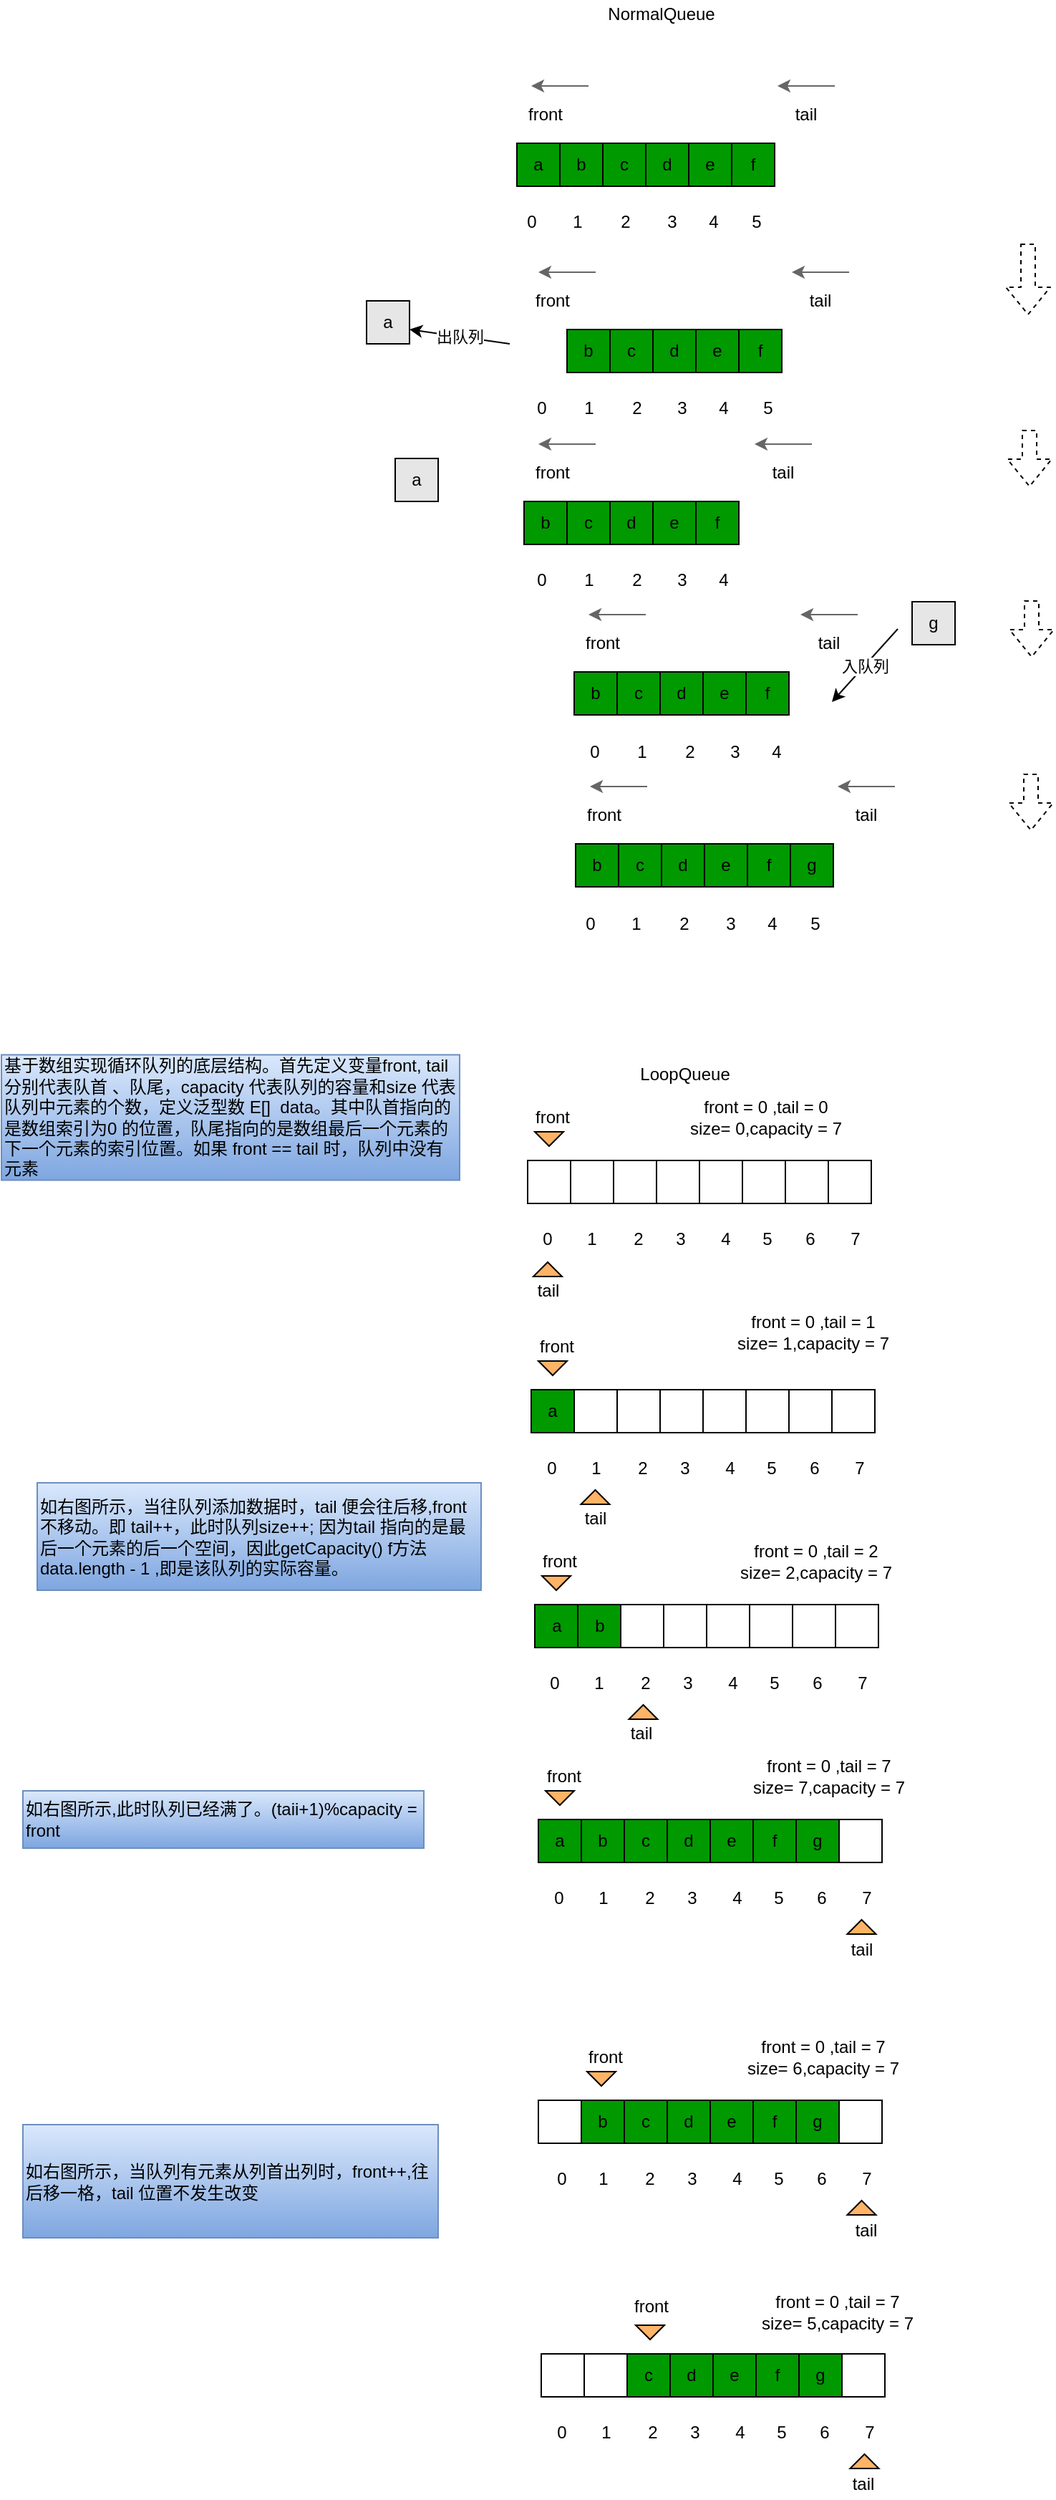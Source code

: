 <mxfile version="15.8.6" type="device"><diagram id="Mlr0pYLC5b41N5TcJUmN" name="第 1 页"><mxGraphModel dx="2249" dy="698" grid="1" gridSize="10" guides="1" tooltips="1" connect="1" arrows="1" fold="1" page="1" pageScale="1" pageWidth="827" pageHeight="1169" math="0" shadow="0"><root><mxCell id="0"/><mxCell id="1" parent="0"/><mxCell id="6NcS7hRpo6igpyQ6YfD7-3" value="front" style="text;html=1;strokeColor=none;fillColor=none;align=center;verticalAlign=middle;whiteSpace=wrap;rounded=0;" parent="1" vertex="1"><mxGeometry x="265" y="190" width="40" height="20" as="geometry"/></mxCell><mxCell id="6NcS7hRpo6igpyQ6YfD7-4" value="tail" style="text;html=1;strokeColor=none;fillColor=none;align=center;verticalAlign=middle;whiteSpace=wrap;rounded=0;" parent="1" vertex="1"><mxGeometry x="447" y="190" width="40" height="20" as="geometry"/></mxCell><mxCell id="6NcS7hRpo6igpyQ6YfD7-5" value="NormalQueue" style="text;html=1;strokeColor=none;fillColor=none;align=center;verticalAlign=middle;whiteSpace=wrap;rounded=0;" parent="1" vertex="1"><mxGeometry x="345.5" y="120" width="40" height="20" as="geometry"/></mxCell><mxCell id="6NcS7hRpo6igpyQ6YfD7-6" value="" style="endArrow=classic;html=1;fillColor=#f5f5f5;strokeColor=#666666;" parent="1" edge="1"><mxGeometry width="50" height="50" relative="1" as="geometry"><mxPoint x="487" y="180" as="sourcePoint"/><mxPoint x="447" y="180" as="targetPoint"/></mxGeometry></mxCell><mxCell id="6NcS7hRpo6igpyQ6YfD7-7" value="" style="endArrow=classic;html=1;fillColor=#f5f5f5;strokeColor=#666666;" parent="1" edge="1"><mxGeometry width="50" height="50" relative="1" as="geometry"><mxPoint x="315" y="180" as="sourcePoint"/><mxPoint x="275" y="180" as="targetPoint"/></mxGeometry></mxCell><mxCell id="6NcS7hRpo6igpyQ6YfD7-8" value="a" style="whiteSpace=wrap;html=1;aspect=fixed;fillColor=#009900;" parent="1" vertex="1"><mxGeometry x="265" y="220" width="30" height="30" as="geometry"/></mxCell><mxCell id="6NcS7hRpo6igpyQ6YfD7-9" value="f" style="whiteSpace=wrap;html=1;aspect=fixed;fillColor=#009900;" parent="1" vertex="1"><mxGeometry x="415" y="220" width="30" height="30" as="geometry"/></mxCell><mxCell id="6NcS7hRpo6igpyQ6YfD7-10" value="b" style="whiteSpace=wrap;html=1;aspect=fixed;fillColor=#009900;" parent="1" vertex="1"><mxGeometry x="295" y="220" width="30" height="30" as="geometry"/></mxCell><mxCell id="6NcS7hRpo6igpyQ6YfD7-11" value="c" style="whiteSpace=wrap;html=1;aspect=fixed;fillColor=#009900;" parent="1" vertex="1"><mxGeometry x="325" y="220" width="30" height="30" as="geometry"/></mxCell><mxCell id="6NcS7hRpo6igpyQ6YfD7-12" value="d" style="whiteSpace=wrap;html=1;aspect=fixed;fillColor=#009900;" parent="1" vertex="1"><mxGeometry x="355" y="220" width="30" height="30" as="geometry"/></mxCell><mxCell id="6NcS7hRpo6igpyQ6YfD7-13" value="e" style="whiteSpace=wrap;html=1;aspect=fixed;fillColor=#009900;" parent="1" vertex="1"><mxGeometry x="385" y="220" width="30" height="30" as="geometry"/></mxCell><mxCell id="6NcS7hRpo6igpyQ6YfD7-16" value="front" style="text;html=1;strokeColor=none;fillColor=none;align=center;verticalAlign=middle;whiteSpace=wrap;rounded=0;" parent="1" vertex="1"><mxGeometry x="270" y="320" width="40" height="20" as="geometry"/></mxCell><mxCell id="6NcS7hRpo6igpyQ6YfD7-17" value="tail" style="text;html=1;strokeColor=none;fillColor=none;align=center;verticalAlign=middle;whiteSpace=wrap;rounded=0;" parent="1" vertex="1"><mxGeometry x="457" y="320" width="40" height="20" as="geometry"/></mxCell><mxCell id="6NcS7hRpo6igpyQ6YfD7-18" value="" style="endArrow=classic;html=1;fillColor=#f5f5f5;strokeColor=#666666;" parent="1" edge="1"><mxGeometry width="50" height="50" relative="1" as="geometry"><mxPoint x="497" y="310" as="sourcePoint"/><mxPoint x="457" y="310" as="targetPoint"/></mxGeometry></mxCell><mxCell id="6NcS7hRpo6igpyQ6YfD7-19" value="" style="endArrow=classic;html=1;fillColor=#f5f5f5;strokeColor=#666666;" parent="1" edge="1"><mxGeometry width="50" height="50" relative="1" as="geometry"><mxPoint x="320" y="310" as="sourcePoint"/><mxPoint x="280" y="310" as="targetPoint"/></mxGeometry></mxCell><mxCell id="6NcS7hRpo6igpyQ6YfD7-20" value="a" style="whiteSpace=wrap;html=1;aspect=fixed;fillColor=#E6E6E6;" parent="1" vertex="1"><mxGeometry x="160" y="330" width="30" height="30" as="geometry"/></mxCell><mxCell id="6NcS7hRpo6igpyQ6YfD7-21" value="f" style="whiteSpace=wrap;html=1;aspect=fixed;fillColor=#009900;" parent="1" vertex="1"><mxGeometry x="420" y="350" width="30" height="30" as="geometry"/></mxCell><mxCell id="6NcS7hRpo6igpyQ6YfD7-22" value="b" style="whiteSpace=wrap;html=1;aspect=fixed;fillColor=#009900;" parent="1" vertex="1"><mxGeometry x="300" y="350" width="30" height="30" as="geometry"/></mxCell><mxCell id="6NcS7hRpo6igpyQ6YfD7-23" value="c" style="whiteSpace=wrap;html=1;aspect=fixed;fillColor=#009900;" parent="1" vertex="1"><mxGeometry x="330" y="350" width="30" height="30" as="geometry"/></mxCell><mxCell id="6NcS7hRpo6igpyQ6YfD7-24" value="d" style="whiteSpace=wrap;html=1;aspect=fixed;fillColor=#009900;" parent="1" vertex="1"><mxGeometry x="360" y="350" width="30" height="30" as="geometry"/></mxCell><mxCell id="6NcS7hRpo6igpyQ6YfD7-25" value="e" style="whiteSpace=wrap;html=1;aspect=fixed;fillColor=#009900;" parent="1" vertex="1"><mxGeometry x="390" y="350" width="30" height="30" as="geometry"/></mxCell><mxCell id="6NcS7hRpo6igpyQ6YfD7-28" value="出队列" style="endArrow=classic;html=1;" parent="1" edge="1"><mxGeometry relative="1" as="geometry"><mxPoint x="260" y="360" as="sourcePoint"/><mxPoint x="190" y="350" as="targetPoint"/></mxGeometry></mxCell><mxCell id="6NcS7hRpo6igpyQ6YfD7-44" value="front" style="text;html=1;strokeColor=none;fillColor=none;align=center;verticalAlign=middle;whiteSpace=wrap;rounded=0;" parent="1" vertex="1"><mxGeometry x="270" y="440" width="40" height="20" as="geometry"/></mxCell><mxCell id="6NcS7hRpo6igpyQ6YfD7-45" value="tail" style="text;html=1;strokeColor=none;fillColor=none;align=center;verticalAlign=middle;whiteSpace=wrap;rounded=0;" parent="1" vertex="1"><mxGeometry x="431" y="440" width="40" height="20" as="geometry"/></mxCell><mxCell id="6NcS7hRpo6igpyQ6YfD7-46" value="" style="endArrow=classic;html=1;fillColor=#f5f5f5;strokeColor=#666666;" parent="1" edge="1"><mxGeometry width="50" height="50" relative="1" as="geometry"><mxPoint x="471" y="430" as="sourcePoint"/><mxPoint x="431" y="430" as="targetPoint"/></mxGeometry></mxCell><mxCell id="6NcS7hRpo6igpyQ6YfD7-47" value="" style="endArrow=classic;html=1;fillColor=#f5f5f5;strokeColor=#666666;" parent="1" edge="1"><mxGeometry width="50" height="50" relative="1" as="geometry"><mxPoint x="320" y="430" as="sourcePoint"/><mxPoint x="280" y="430" as="targetPoint"/></mxGeometry></mxCell><mxCell id="6NcS7hRpo6igpyQ6YfD7-48" value="a" style="whiteSpace=wrap;html=1;aspect=fixed;fillColor=#E6E6E6;" parent="1" vertex="1"><mxGeometry x="180" y="440" width="30" height="30" as="geometry"/></mxCell><mxCell id="6NcS7hRpo6igpyQ6YfD7-49" value="f" style="whiteSpace=wrap;html=1;aspect=fixed;fillColor=#009900;" parent="1" vertex="1"><mxGeometry x="390" y="470" width="30" height="30" as="geometry"/></mxCell><mxCell id="6NcS7hRpo6igpyQ6YfD7-50" value="b" style="whiteSpace=wrap;html=1;aspect=fixed;fillColor=#009900;" parent="1" vertex="1"><mxGeometry x="270" y="470" width="30" height="30" as="geometry"/></mxCell><mxCell id="6NcS7hRpo6igpyQ6YfD7-51" value="c" style="whiteSpace=wrap;html=1;aspect=fixed;fillColor=#009900;" parent="1" vertex="1"><mxGeometry x="300" y="470" width="30" height="30" as="geometry"/></mxCell><mxCell id="6NcS7hRpo6igpyQ6YfD7-52" value="d" style="whiteSpace=wrap;html=1;aspect=fixed;fillColor=#009900;" parent="1" vertex="1"><mxGeometry x="330" y="470" width="30" height="30" as="geometry"/></mxCell><mxCell id="6NcS7hRpo6igpyQ6YfD7-53" value="e" style="whiteSpace=wrap;html=1;aspect=fixed;fillColor=#009900;" parent="1" vertex="1"><mxGeometry x="360" y="470" width="30" height="30" as="geometry"/></mxCell><mxCell id="6NcS7hRpo6igpyQ6YfD7-57" value="front" style="text;html=1;strokeColor=none;fillColor=none;align=center;verticalAlign=middle;whiteSpace=wrap;rounded=0;" parent="1" vertex="1"><mxGeometry x="305" y="559" width="40" height="20" as="geometry"/></mxCell><mxCell id="6NcS7hRpo6igpyQ6YfD7-58" value="tail" style="text;html=1;strokeColor=none;fillColor=none;align=center;verticalAlign=middle;whiteSpace=wrap;rounded=0;" parent="1" vertex="1"><mxGeometry x="463" y="559" width="40" height="20" as="geometry"/></mxCell><mxCell id="6NcS7hRpo6igpyQ6YfD7-59" value="" style="endArrow=classic;html=1;fillColor=#f5f5f5;strokeColor=#666666;" parent="1" edge="1"><mxGeometry width="50" height="50" relative="1" as="geometry"><mxPoint x="503" y="549" as="sourcePoint"/><mxPoint x="463" y="549" as="targetPoint"/></mxGeometry></mxCell><mxCell id="6NcS7hRpo6igpyQ6YfD7-60" value="" style="endArrow=classic;html=1;fillColor=#f5f5f5;strokeColor=#666666;" parent="1" edge="1"><mxGeometry width="50" height="50" relative="1" as="geometry"><mxPoint x="355" y="549" as="sourcePoint"/><mxPoint x="315" y="549" as="targetPoint"/></mxGeometry></mxCell><mxCell id="6NcS7hRpo6igpyQ6YfD7-61" value="f" style="whiteSpace=wrap;html=1;aspect=fixed;fillColor=#009900;" parent="1" vertex="1"><mxGeometry x="425" y="589" width="30" height="30" as="geometry"/></mxCell><mxCell id="6NcS7hRpo6igpyQ6YfD7-62" value="b" style="whiteSpace=wrap;html=1;aspect=fixed;fillColor=#009900;" parent="1" vertex="1"><mxGeometry x="305" y="589" width="30" height="30" as="geometry"/></mxCell><mxCell id="6NcS7hRpo6igpyQ6YfD7-63" value="c" style="whiteSpace=wrap;html=1;aspect=fixed;fillColor=#009900;" parent="1" vertex="1"><mxGeometry x="335" y="589" width="30" height="30" as="geometry"/></mxCell><mxCell id="6NcS7hRpo6igpyQ6YfD7-64" value="d" style="whiteSpace=wrap;html=1;aspect=fixed;fillColor=#009900;" parent="1" vertex="1"><mxGeometry x="365" y="589" width="30" height="30" as="geometry"/></mxCell><mxCell id="6NcS7hRpo6igpyQ6YfD7-65" value="e" style="whiteSpace=wrap;html=1;aspect=fixed;fillColor=#009900;" parent="1" vertex="1"><mxGeometry x="395" y="589" width="30" height="30" as="geometry"/></mxCell><mxCell id="6NcS7hRpo6igpyQ6YfD7-66" value="g" style="whiteSpace=wrap;html=1;aspect=fixed;fillColor=#E6E6E6;" parent="1" vertex="1"><mxGeometry x="541" y="540" width="30" height="30" as="geometry"/></mxCell><mxCell id="6NcS7hRpo6igpyQ6YfD7-68" value="入队列" style="endArrow=classic;html=1;" parent="1" edge="1"><mxGeometry relative="1" as="geometry"><mxPoint x="531" y="559" as="sourcePoint"/><mxPoint x="485" y="610" as="targetPoint"/></mxGeometry></mxCell><mxCell id="6NcS7hRpo6igpyQ6YfD7-73" value="front" style="text;html=1;strokeColor=none;fillColor=none;align=center;verticalAlign=middle;whiteSpace=wrap;rounded=0;" parent="1" vertex="1"><mxGeometry x="306" y="679" width="40" height="20" as="geometry"/></mxCell><mxCell id="6NcS7hRpo6igpyQ6YfD7-74" value="tail" style="text;html=1;strokeColor=none;fillColor=none;align=center;verticalAlign=middle;whiteSpace=wrap;rounded=0;" parent="1" vertex="1"><mxGeometry x="489" y="679" width="40" height="20" as="geometry"/></mxCell><mxCell id="6NcS7hRpo6igpyQ6YfD7-75" value="" style="endArrow=classic;html=1;fillColor=#f5f5f5;strokeColor=#666666;" parent="1" edge="1"><mxGeometry width="50" height="50" relative="1" as="geometry"><mxPoint x="529" y="669" as="sourcePoint"/><mxPoint x="489" y="669" as="targetPoint"/></mxGeometry></mxCell><mxCell id="6NcS7hRpo6igpyQ6YfD7-76" value="" style="endArrow=classic;html=1;fillColor=#f5f5f5;strokeColor=#666666;" parent="1" edge="1"><mxGeometry width="50" height="50" relative="1" as="geometry"><mxPoint x="356" y="669" as="sourcePoint"/><mxPoint x="316" y="669" as="targetPoint"/></mxGeometry></mxCell><mxCell id="6NcS7hRpo6igpyQ6YfD7-77" value="f" style="whiteSpace=wrap;html=1;aspect=fixed;fillColor=#009900;" parent="1" vertex="1"><mxGeometry x="426" y="709" width="30" height="30" as="geometry"/></mxCell><mxCell id="6NcS7hRpo6igpyQ6YfD7-78" value="b" style="whiteSpace=wrap;html=1;aspect=fixed;fillColor=#009900;" parent="1" vertex="1"><mxGeometry x="306" y="709" width="30" height="30" as="geometry"/></mxCell><mxCell id="6NcS7hRpo6igpyQ6YfD7-79" value="c" style="whiteSpace=wrap;html=1;aspect=fixed;fillColor=#009900;" parent="1" vertex="1"><mxGeometry x="336" y="709" width="30" height="30" as="geometry"/></mxCell><mxCell id="6NcS7hRpo6igpyQ6YfD7-80" value="d" style="whiteSpace=wrap;html=1;aspect=fixed;fillColor=#009900;" parent="1" vertex="1"><mxGeometry x="366" y="709" width="30" height="30" as="geometry"/></mxCell><mxCell id="6NcS7hRpo6igpyQ6YfD7-81" value="e" style="whiteSpace=wrap;html=1;aspect=fixed;fillColor=#009900;" parent="1" vertex="1"><mxGeometry x="396" y="709" width="30" height="30" as="geometry"/></mxCell><mxCell id="6NcS7hRpo6igpyQ6YfD7-84" value="g" style="whiteSpace=wrap;html=1;aspect=fixed;fillColor=#009900;" parent="1" vertex="1"><mxGeometry x="456" y="709" width="30" height="30" as="geometry"/></mxCell><mxCell id="6NcS7hRpo6igpyQ6YfD7-85" value="&lt;span&gt;LoopQueue&lt;/span&gt;" style="text;html=1;align=center;verticalAlign=middle;resizable=0;points=[];autosize=1;strokeColor=none;fontColor=#000000;" parent="1" vertex="1"><mxGeometry x="342" y="860" width="80" height="20" as="geometry"/></mxCell><mxCell id="6NcS7hRpo6igpyQ6YfD7-86" value="" style="shape=flexArrow;endArrow=classic;html=1;fontColor=#000000;dashed=1;" parent="1" edge="1"><mxGeometry width="50" height="50" relative="1" as="geometry"><mxPoint x="622" y="290" as="sourcePoint"/><mxPoint x="622" y="340" as="targetPoint"/></mxGeometry></mxCell><mxCell id="6NcS7hRpo6igpyQ6YfD7-88" value="" style="shape=flexArrow;endArrow=classic;html=1;fontColor=#000000;dashed=1;" parent="1" edge="1"><mxGeometry width="50" height="50" relative="1" as="geometry"><mxPoint x="623" y="420" as="sourcePoint"/><mxPoint x="623" y="460" as="targetPoint"/></mxGeometry></mxCell><mxCell id="6NcS7hRpo6igpyQ6YfD7-89" value="" style="shape=flexArrow;endArrow=classic;html=1;fontColor=#000000;dashed=1;" parent="1" edge="1"><mxGeometry width="50" height="50" relative="1" as="geometry"><mxPoint x="624" y="660" as="sourcePoint"/><mxPoint x="624" y="700" as="targetPoint"/></mxGeometry></mxCell><mxCell id="6NcS7hRpo6igpyQ6YfD7-91" value="" style="shape=flexArrow;endArrow=classic;html=1;fontColor=#000000;dashed=1;" parent="1" edge="1"><mxGeometry width="50" height="50" relative="1" as="geometry"><mxPoint x="624.5" y="539" as="sourcePoint"/><mxPoint x="624.5" y="579" as="targetPoint"/></mxGeometry></mxCell><mxCell id="sEM_x0LTF23ETzQpCbNc-15" value="front" style="text;html=1;strokeColor=none;fillColor=none;align=center;verticalAlign=middle;whiteSpace=wrap;rounded=0;" parent="1" vertex="1"><mxGeometry x="270" y="890" width="40" height="20" as="geometry"/></mxCell><mxCell id="sEM_x0LTF23ETzQpCbNc-16" value="tail" style="text;html=1;strokeColor=none;fillColor=none;align=center;verticalAlign=middle;whiteSpace=wrap;rounded=0;" parent="1" vertex="1"><mxGeometry x="267" y="1011" width="40" height="20" as="geometry"/></mxCell><mxCell id="sEM_x0LTF23ETzQpCbNc-20" value="" style="whiteSpace=wrap;html=1;aspect=fixed;" parent="1" vertex="1"><mxGeometry x="422.5" y="930" width="30" height="30" as="geometry"/></mxCell><mxCell id="sEM_x0LTF23ETzQpCbNc-21" value="" style="whiteSpace=wrap;html=1;aspect=fixed;" parent="1" vertex="1"><mxGeometry x="302.5" y="930" width="30" height="30" as="geometry"/></mxCell><mxCell id="sEM_x0LTF23ETzQpCbNc-22" value="" style="whiteSpace=wrap;html=1;aspect=fixed;" parent="1" vertex="1"><mxGeometry x="332.5" y="930" width="30" height="30" as="geometry"/></mxCell><mxCell id="sEM_x0LTF23ETzQpCbNc-23" value="" style="whiteSpace=wrap;html=1;aspect=fixed;" parent="1" vertex="1"><mxGeometry x="362.5" y="930" width="30" height="30" as="geometry"/></mxCell><mxCell id="sEM_x0LTF23ETzQpCbNc-24" value="" style="whiteSpace=wrap;html=1;aspect=fixed;" parent="1" vertex="1"><mxGeometry x="392.5" y="930" width="30" height="30" as="geometry"/></mxCell><mxCell id="sEM_x0LTF23ETzQpCbNc-28" value="" style="whiteSpace=wrap;html=1;aspect=fixed;fillColor=#FFFFFF;" parent="1" vertex="1"><mxGeometry x="452.5" y="930" width="30" height="30" as="geometry"/></mxCell><mxCell id="sEM_x0LTF23ETzQpCbNc-29" value="" style="whiteSpace=wrap;html=1;aspect=fixed;fillColor=#FFFFFF;" parent="1" vertex="1"><mxGeometry x="482.5" y="930" width="30" height="30" as="geometry"/></mxCell><mxCell id="sEM_x0LTF23ETzQpCbNc-34" value="0" style="text;html=1;align=center;verticalAlign=middle;whiteSpace=wrap;rounded=0;" parent="1" vertex="1"><mxGeometry x="280" y="970" width="12.5" height="30" as="geometry"/></mxCell><mxCell id="sEM_x0LTF23ETzQpCbNc-36" value="1" style="text;html=1;align=center;verticalAlign=middle;whiteSpace=wrap;rounded=0;" parent="1" vertex="1"><mxGeometry x="310" y="970" width="15" height="30" as="geometry"/></mxCell><mxCell id="sEM_x0LTF23ETzQpCbNc-37" value="2" style="text;html=1;align=center;verticalAlign=middle;whiteSpace=wrap;rounded=0;" parent="1" vertex="1"><mxGeometry x="345" y="970" width="9.5" height="30" as="geometry"/></mxCell><mxCell id="sEM_x0LTF23ETzQpCbNc-38" value="3" style="text;html=1;align=center;verticalAlign=middle;whiteSpace=wrap;rounded=0;" parent="1" vertex="1"><mxGeometry x="374" y="970" width="10.5" height="30" as="geometry"/></mxCell><mxCell id="sEM_x0LTF23ETzQpCbNc-39" value="4" style="text;html=1;align=center;verticalAlign=middle;whiteSpace=wrap;rounded=0;" parent="1" vertex="1"><mxGeometry x="406" y="970" width="9.5" height="30" as="geometry"/></mxCell><mxCell id="sEM_x0LTF23ETzQpCbNc-40" value="5" style="text;html=1;align=center;verticalAlign=middle;whiteSpace=wrap;rounded=0;" parent="1" vertex="1"><mxGeometry x="435" y="970" width="10" height="30" as="geometry"/></mxCell><mxCell id="sEM_x0LTF23ETzQpCbNc-42" value="6" style="text;html=1;align=center;verticalAlign=middle;whiteSpace=wrap;rounded=0;" parent="1" vertex="1"><mxGeometry x="465" y="970" width="10" height="30" as="geometry"/></mxCell><mxCell id="sEM_x0LTF23ETzQpCbNc-43" value="7" style="text;html=1;align=center;verticalAlign=middle;whiteSpace=wrap;rounded=0;" parent="1" vertex="1"><mxGeometry x="495" y="970" width="12.5" height="30" as="geometry"/></mxCell><mxCell id="sEM_x0LTF23ETzQpCbNc-46" value="0" style="text;html=1;align=center;verticalAlign=middle;whiteSpace=wrap;rounded=0;" parent="1" vertex="1"><mxGeometry x="303.5" y="750" width="25" height="30" as="geometry"/></mxCell><mxCell id="sEM_x0LTF23ETzQpCbNc-47" value="1" style="text;html=1;align=center;verticalAlign=middle;whiteSpace=wrap;rounded=0;" parent="1" vertex="1"><mxGeometry x="336" y="750" width="25" height="30" as="geometry"/></mxCell><mxCell id="sEM_x0LTF23ETzQpCbNc-48" value="2" style="text;html=1;align=center;verticalAlign=middle;whiteSpace=wrap;rounded=0;" parent="1" vertex="1"><mxGeometry x="368" y="750" width="27.5" height="30" as="geometry"/></mxCell><mxCell id="sEM_x0LTF23ETzQpCbNc-49" value="3" style="text;html=1;align=center;verticalAlign=middle;whiteSpace=wrap;rounded=0;" parent="1" vertex="1"><mxGeometry x="401.5" y="750" width="25" height="30" as="geometry"/></mxCell><mxCell id="sEM_x0LTF23ETzQpCbNc-50" value="4" style="text;html=1;align=center;verticalAlign=middle;whiteSpace=wrap;rounded=0;" parent="1" vertex="1"><mxGeometry x="430.5" y="750" width="25" height="30" as="geometry"/></mxCell><mxCell id="sEM_x0LTF23ETzQpCbNc-51" value="5" style="text;html=1;align=center;verticalAlign=middle;whiteSpace=wrap;rounded=0;" parent="1" vertex="1"><mxGeometry x="461" y="750" width="25" height="30" as="geometry"/></mxCell><mxCell id="sEM_x0LTF23ETzQpCbNc-52" value="0" style="text;html=1;align=center;verticalAlign=middle;whiteSpace=wrap;rounded=0;" parent="1" vertex="1"><mxGeometry x="307" y="630" width="25" height="30" as="geometry"/></mxCell><mxCell id="sEM_x0LTF23ETzQpCbNc-53" value="1" style="text;html=1;align=center;verticalAlign=middle;whiteSpace=wrap;rounded=0;" parent="1" vertex="1"><mxGeometry x="339.5" y="630" width="25" height="30" as="geometry"/></mxCell><mxCell id="sEM_x0LTF23ETzQpCbNc-54" value="2" style="text;html=1;align=center;verticalAlign=middle;whiteSpace=wrap;rounded=0;" parent="1" vertex="1"><mxGeometry x="371.5" y="630" width="27.5" height="30" as="geometry"/></mxCell><mxCell id="sEM_x0LTF23ETzQpCbNc-55" value="3" style="text;html=1;align=center;verticalAlign=middle;whiteSpace=wrap;rounded=0;" parent="1" vertex="1"><mxGeometry x="405" y="630" width="25" height="30" as="geometry"/></mxCell><mxCell id="sEM_x0LTF23ETzQpCbNc-56" value="4" style="text;html=1;align=center;verticalAlign=middle;whiteSpace=wrap;rounded=0;" parent="1" vertex="1"><mxGeometry x="434" y="630" width="25" height="30" as="geometry"/></mxCell><mxCell id="sEM_x0LTF23ETzQpCbNc-58" value="0" style="text;html=1;align=center;verticalAlign=middle;whiteSpace=wrap;rounded=0;" parent="1" vertex="1"><mxGeometry x="270" y="510" width="25" height="30" as="geometry"/></mxCell><mxCell id="sEM_x0LTF23ETzQpCbNc-59" value="1" style="text;html=1;align=center;verticalAlign=middle;whiteSpace=wrap;rounded=0;" parent="1" vertex="1"><mxGeometry x="302.5" y="510" width="25" height="30" as="geometry"/></mxCell><mxCell id="sEM_x0LTF23ETzQpCbNc-60" value="2" style="text;html=1;align=center;verticalAlign=middle;whiteSpace=wrap;rounded=0;" parent="1" vertex="1"><mxGeometry x="334.5" y="510" width="27.5" height="30" as="geometry"/></mxCell><mxCell id="sEM_x0LTF23ETzQpCbNc-61" value="3" style="text;html=1;align=center;verticalAlign=middle;whiteSpace=wrap;rounded=0;" parent="1" vertex="1"><mxGeometry x="368" y="510" width="25" height="30" as="geometry"/></mxCell><mxCell id="sEM_x0LTF23ETzQpCbNc-62" value="4" style="text;html=1;align=center;verticalAlign=middle;whiteSpace=wrap;rounded=0;" parent="1" vertex="1"><mxGeometry x="397" y="510" width="25" height="30" as="geometry"/></mxCell><mxCell id="sEM_x0LTF23ETzQpCbNc-64" value="0" style="text;html=1;align=center;verticalAlign=middle;whiteSpace=wrap;rounded=0;" parent="1" vertex="1"><mxGeometry x="262.5" y="260" width="25" height="30" as="geometry"/></mxCell><mxCell id="sEM_x0LTF23ETzQpCbNc-65" value="1" style="text;html=1;align=center;verticalAlign=middle;whiteSpace=wrap;rounded=0;" parent="1" vertex="1"><mxGeometry x="295" y="260" width="25" height="30" as="geometry"/></mxCell><mxCell id="sEM_x0LTF23ETzQpCbNc-66" value="2" style="text;html=1;align=center;verticalAlign=middle;whiteSpace=wrap;rounded=0;" parent="1" vertex="1"><mxGeometry x="327" y="260" width="27.5" height="30" as="geometry"/></mxCell><mxCell id="sEM_x0LTF23ETzQpCbNc-67" value="3" style="text;html=1;align=center;verticalAlign=middle;whiteSpace=wrap;rounded=0;" parent="1" vertex="1"><mxGeometry x="360.5" y="260" width="25" height="30" as="geometry"/></mxCell><mxCell id="sEM_x0LTF23ETzQpCbNc-68" value="4" style="text;html=1;align=center;verticalAlign=middle;whiteSpace=wrap;rounded=0;" parent="1" vertex="1"><mxGeometry x="389.5" y="260" width="25" height="30" as="geometry"/></mxCell><mxCell id="sEM_x0LTF23ETzQpCbNc-69" value="5" style="text;html=1;align=center;verticalAlign=middle;whiteSpace=wrap;rounded=0;" parent="1" vertex="1"><mxGeometry x="420" y="260" width="25" height="30" as="geometry"/></mxCell><mxCell id="sEM_x0LTF23ETzQpCbNc-70" value="0" style="text;html=1;align=center;verticalAlign=middle;whiteSpace=wrap;rounded=0;" parent="1" vertex="1"><mxGeometry x="270" y="390" width="25" height="30" as="geometry"/></mxCell><mxCell id="sEM_x0LTF23ETzQpCbNc-71" value="1" style="text;html=1;align=center;verticalAlign=middle;whiteSpace=wrap;rounded=0;" parent="1" vertex="1"><mxGeometry x="302.5" y="390" width="25" height="30" as="geometry"/></mxCell><mxCell id="sEM_x0LTF23ETzQpCbNc-72" value="2" style="text;html=1;align=center;verticalAlign=middle;whiteSpace=wrap;rounded=0;" parent="1" vertex="1"><mxGeometry x="334.5" y="390" width="27.5" height="30" as="geometry"/></mxCell><mxCell id="sEM_x0LTF23ETzQpCbNc-73" value="3" style="text;html=1;align=center;verticalAlign=middle;whiteSpace=wrap;rounded=0;" parent="1" vertex="1"><mxGeometry x="368" y="390" width="25" height="30" as="geometry"/></mxCell><mxCell id="sEM_x0LTF23ETzQpCbNc-74" value="4" style="text;html=1;align=center;verticalAlign=middle;whiteSpace=wrap;rounded=0;" parent="1" vertex="1"><mxGeometry x="397" y="390" width="25" height="30" as="geometry"/></mxCell><mxCell id="sEM_x0LTF23ETzQpCbNc-75" value="5" style="text;html=1;align=center;verticalAlign=middle;whiteSpace=wrap;rounded=0;" parent="1" vertex="1"><mxGeometry x="427.5" y="390" width="25" height="30" as="geometry"/></mxCell><mxCell id="sEM_x0LTF23ETzQpCbNc-80" value="" style="triangle;whiteSpace=wrap;html=1;fontColor=#000000;strokeColor=default;fillColor=#FFB366;direction=north;rotation=-180;" parent="1" vertex="1"><mxGeometry x="277.5" y="910" width="20" height="10" as="geometry"/></mxCell><mxCell id="sEM_x0LTF23ETzQpCbNc-82" value="" style="triangle;whiteSpace=wrap;html=1;fontColor=#000000;strokeColor=default;fillColor=#FFB366;direction=south;rotation=-180;" parent="1" vertex="1"><mxGeometry x="276.5" y="1001" width="20" height="10" as="geometry"/></mxCell><mxCell id="sEM_x0LTF23ETzQpCbNc-83" value="基于数组实现循环队列的底层结构。首先定义变量front, tail 分别代表队首 、队尾，capacity 代表队列的容量和size 代表队列中元素的个数，定义泛型数 E[]&amp;nbsp; data。其中队首指向的是数组索引为0 的位置，队尾指向的是数组最后一个元素的下一个元素的索引位置。如果 front == tail 时，队列中没有元素&amp;nbsp;" style="text;html=1;align=left;verticalAlign=middle;whiteSpace=wrap;rounded=0;fillColor=#dae8fc;gradientColor=#7ea6e0;strokeColor=#6c8ebf;" parent="1" vertex="1"><mxGeometry x="-95" y="856.25" width="320" height="87.5" as="geometry"/></mxCell><mxCell id="sEM_x0LTF23ETzQpCbNc-84" value="" style="whiteSpace=wrap;html=1;aspect=fixed;" parent="1" vertex="1"><mxGeometry x="272.5" y="930" width="30" height="30" as="geometry"/></mxCell><mxCell id="sEM_x0LTF23ETzQpCbNc-99" value="front" style="text;html=1;strokeColor=none;fillColor=none;align=center;verticalAlign=middle;whiteSpace=wrap;rounded=0;" parent="1" vertex="1"><mxGeometry x="272.5" y="1050" width="40" height="20" as="geometry"/></mxCell><mxCell id="sEM_x0LTF23ETzQpCbNc-100" value="tail" style="text;html=1;strokeColor=none;fillColor=none;align=center;verticalAlign=middle;whiteSpace=wrap;rounded=0;" parent="1" vertex="1"><mxGeometry x="300.25" y="1170" width="40" height="20" as="geometry"/></mxCell><mxCell id="sEM_x0LTF23ETzQpCbNc-101" value="" style="whiteSpace=wrap;html=1;aspect=fixed;" parent="1" vertex="1"><mxGeometry x="425" y="1090" width="30" height="30" as="geometry"/></mxCell><mxCell id="sEM_x0LTF23ETzQpCbNc-102" value="" style="whiteSpace=wrap;html=1;aspect=fixed;" parent="1" vertex="1"><mxGeometry x="305" y="1090" width="30" height="30" as="geometry"/></mxCell><mxCell id="sEM_x0LTF23ETzQpCbNc-103" value="" style="whiteSpace=wrap;html=1;aspect=fixed;" parent="1" vertex="1"><mxGeometry x="335" y="1090" width="30" height="30" as="geometry"/></mxCell><mxCell id="sEM_x0LTF23ETzQpCbNc-104" value="" style="whiteSpace=wrap;html=1;aspect=fixed;" parent="1" vertex="1"><mxGeometry x="365" y="1090" width="30" height="30" as="geometry"/></mxCell><mxCell id="sEM_x0LTF23ETzQpCbNc-105" value="" style="whiteSpace=wrap;html=1;aspect=fixed;" parent="1" vertex="1"><mxGeometry x="395" y="1090" width="30" height="30" as="geometry"/></mxCell><mxCell id="sEM_x0LTF23ETzQpCbNc-106" value="" style="whiteSpace=wrap;html=1;aspect=fixed;fillColor=#FFFFFF;" parent="1" vertex="1"><mxGeometry x="455" y="1090" width="30" height="30" as="geometry"/></mxCell><mxCell id="sEM_x0LTF23ETzQpCbNc-107" value="" style="whiteSpace=wrap;html=1;aspect=fixed;fillColor=#FFFFFF;" parent="1" vertex="1"><mxGeometry x="485" y="1090" width="30" height="30" as="geometry"/></mxCell><mxCell id="sEM_x0LTF23ETzQpCbNc-108" value="0" style="text;html=1;align=center;verticalAlign=middle;whiteSpace=wrap;rounded=0;" parent="1" vertex="1"><mxGeometry x="282.5" y="1130" width="12.5" height="30" as="geometry"/></mxCell><mxCell id="sEM_x0LTF23ETzQpCbNc-109" value="1" style="text;html=1;align=center;verticalAlign=middle;whiteSpace=wrap;rounded=0;" parent="1" vertex="1"><mxGeometry x="312.5" y="1130" width="15" height="30" as="geometry"/></mxCell><mxCell id="sEM_x0LTF23ETzQpCbNc-110" value="2" style="text;html=1;align=center;verticalAlign=middle;whiteSpace=wrap;rounded=0;" parent="1" vertex="1"><mxGeometry x="347.5" y="1130" width="9.5" height="30" as="geometry"/></mxCell><mxCell id="sEM_x0LTF23ETzQpCbNc-111" value="3" style="text;html=1;align=center;verticalAlign=middle;whiteSpace=wrap;rounded=0;" parent="1" vertex="1"><mxGeometry x="376.5" y="1130" width="10.5" height="30" as="geometry"/></mxCell><mxCell id="sEM_x0LTF23ETzQpCbNc-112" value="4" style="text;html=1;align=center;verticalAlign=middle;whiteSpace=wrap;rounded=0;" parent="1" vertex="1"><mxGeometry x="408.5" y="1130" width="9.5" height="30" as="geometry"/></mxCell><mxCell id="sEM_x0LTF23ETzQpCbNc-113" value="5" style="text;html=1;align=center;verticalAlign=middle;whiteSpace=wrap;rounded=0;" parent="1" vertex="1"><mxGeometry x="437.5" y="1130" width="10" height="30" as="geometry"/></mxCell><mxCell id="sEM_x0LTF23ETzQpCbNc-114" value="6" style="text;html=1;align=center;verticalAlign=middle;whiteSpace=wrap;rounded=0;" parent="1" vertex="1"><mxGeometry x="467.5" y="1130" width="10" height="30" as="geometry"/></mxCell><mxCell id="sEM_x0LTF23ETzQpCbNc-115" value="7" style="text;html=1;align=center;verticalAlign=middle;whiteSpace=wrap;rounded=0;" parent="1" vertex="1"><mxGeometry x="497.5" y="1130" width="12.5" height="30" as="geometry"/></mxCell><mxCell id="sEM_x0LTF23ETzQpCbNc-116" value="" style="triangle;whiteSpace=wrap;html=1;fontColor=#000000;strokeColor=default;fillColor=#FFB366;direction=north;rotation=-180;" parent="1" vertex="1"><mxGeometry x="280" y="1070" width="20" height="10" as="geometry"/></mxCell><mxCell id="sEM_x0LTF23ETzQpCbNc-117" value="" style="triangle;whiteSpace=wrap;html=1;fontColor=#000000;strokeColor=default;fillColor=#FFB366;direction=south;rotation=-180;" parent="1" vertex="1"><mxGeometry x="309.75" y="1160" width="20" height="10" as="geometry"/></mxCell><mxCell id="sEM_x0LTF23ETzQpCbNc-118" value="a" style="whiteSpace=wrap;html=1;aspect=fixed;fillColor=#009900;" parent="1" vertex="1"><mxGeometry x="275" y="1090" width="30" height="30" as="geometry"/></mxCell><mxCell id="sEM_x0LTF23ETzQpCbNc-121" value="front" style="text;html=1;strokeColor=none;fillColor=none;align=center;verticalAlign=middle;whiteSpace=wrap;rounded=0;" parent="1" vertex="1"><mxGeometry x="275" y="1200" width="40" height="20" as="geometry"/></mxCell><mxCell id="sEM_x0LTF23ETzQpCbNc-122" value="tail" style="text;html=1;strokeColor=none;fillColor=none;align=center;verticalAlign=middle;whiteSpace=wrap;rounded=0;" parent="1" vertex="1"><mxGeometry x="332" y="1320" width="40" height="20" as="geometry"/></mxCell><mxCell id="sEM_x0LTF23ETzQpCbNc-123" value="" style="whiteSpace=wrap;html=1;aspect=fixed;" parent="1" vertex="1"><mxGeometry x="427.5" y="1240" width="30" height="30" as="geometry"/></mxCell><mxCell id="sEM_x0LTF23ETzQpCbNc-124" value="b" style="whiteSpace=wrap;html=1;aspect=fixed;fillColor=#009900;" parent="1" vertex="1"><mxGeometry x="307.5" y="1240" width="30" height="30" as="geometry"/></mxCell><mxCell id="sEM_x0LTF23ETzQpCbNc-125" value="" style="whiteSpace=wrap;html=1;aspect=fixed;" parent="1" vertex="1"><mxGeometry x="337.5" y="1240" width="30" height="30" as="geometry"/></mxCell><mxCell id="sEM_x0LTF23ETzQpCbNc-126" value="" style="whiteSpace=wrap;html=1;aspect=fixed;" parent="1" vertex="1"><mxGeometry x="367.5" y="1240" width="30" height="30" as="geometry"/></mxCell><mxCell id="sEM_x0LTF23ETzQpCbNc-127" value="" style="whiteSpace=wrap;html=1;aspect=fixed;" parent="1" vertex="1"><mxGeometry x="397.5" y="1240" width="30" height="30" as="geometry"/></mxCell><mxCell id="sEM_x0LTF23ETzQpCbNc-128" value="" style="whiteSpace=wrap;html=1;aspect=fixed;fillColor=#FFFFFF;" parent="1" vertex="1"><mxGeometry x="457.5" y="1240" width="30" height="30" as="geometry"/></mxCell><mxCell id="sEM_x0LTF23ETzQpCbNc-129" value="" style="whiteSpace=wrap;html=1;aspect=fixed;fillColor=#FFFFFF;" parent="1" vertex="1"><mxGeometry x="487.5" y="1240" width="30" height="30" as="geometry"/></mxCell><mxCell id="sEM_x0LTF23ETzQpCbNc-130" value="0" style="text;html=1;align=center;verticalAlign=middle;whiteSpace=wrap;rounded=0;" parent="1" vertex="1"><mxGeometry x="285" y="1280" width="12.5" height="30" as="geometry"/></mxCell><mxCell id="sEM_x0LTF23ETzQpCbNc-131" value="1" style="text;html=1;align=center;verticalAlign=middle;whiteSpace=wrap;rounded=0;" parent="1" vertex="1"><mxGeometry x="315" y="1280" width="15" height="30" as="geometry"/></mxCell><mxCell id="sEM_x0LTF23ETzQpCbNc-132" value="2" style="text;html=1;align=center;verticalAlign=middle;whiteSpace=wrap;rounded=0;" parent="1" vertex="1"><mxGeometry x="350" y="1280" width="9.5" height="30" as="geometry"/></mxCell><mxCell id="sEM_x0LTF23ETzQpCbNc-133" value="3" style="text;html=1;align=center;verticalAlign=middle;whiteSpace=wrap;rounded=0;" parent="1" vertex="1"><mxGeometry x="379" y="1280" width="10.5" height="30" as="geometry"/></mxCell><mxCell id="sEM_x0LTF23ETzQpCbNc-134" value="4" style="text;html=1;align=center;verticalAlign=middle;whiteSpace=wrap;rounded=0;" parent="1" vertex="1"><mxGeometry x="411" y="1280" width="9.5" height="30" as="geometry"/></mxCell><mxCell id="sEM_x0LTF23ETzQpCbNc-135" value="5" style="text;html=1;align=center;verticalAlign=middle;whiteSpace=wrap;rounded=0;" parent="1" vertex="1"><mxGeometry x="440" y="1280" width="10" height="30" as="geometry"/></mxCell><mxCell id="sEM_x0LTF23ETzQpCbNc-136" value="6" style="text;html=1;align=center;verticalAlign=middle;whiteSpace=wrap;rounded=0;" parent="1" vertex="1"><mxGeometry x="470" y="1280" width="10" height="30" as="geometry"/></mxCell><mxCell id="sEM_x0LTF23ETzQpCbNc-137" value="7" style="text;html=1;align=center;verticalAlign=middle;whiteSpace=wrap;rounded=0;" parent="1" vertex="1"><mxGeometry x="500" y="1280" width="12.5" height="30" as="geometry"/></mxCell><mxCell id="sEM_x0LTF23ETzQpCbNc-138" value="" style="triangle;whiteSpace=wrap;html=1;fontColor=#000000;strokeColor=default;fillColor=#FFB366;direction=north;rotation=-180;" parent="1" vertex="1"><mxGeometry x="282.5" y="1220" width="20" height="10" as="geometry"/></mxCell><mxCell id="sEM_x0LTF23ETzQpCbNc-139" value="" style="triangle;whiteSpace=wrap;html=1;fontColor=#000000;strokeColor=default;fillColor=#FFB366;direction=south;rotation=-180;" parent="1" vertex="1"><mxGeometry x="343.25" y="1310" width="20" height="10" as="geometry"/></mxCell><mxCell id="sEM_x0LTF23ETzQpCbNc-140" value="a" style="whiteSpace=wrap;html=1;aspect=fixed;fillColor=#009900;" parent="1" vertex="1"><mxGeometry x="277.5" y="1240" width="30" height="30" as="geometry"/></mxCell><mxCell id="sEM_x0LTF23ETzQpCbNc-142" value="front" style="text;html=1;strokeColor=none;fillColor=none;align=center;verticalAlign=middle;whiteSpace=wrap;rounded=0;" parent="1" vertex="1"><mxGeometry x="277.5" y="1350" width="40" height="20" as="geometry"/></mxCell><mxCell id="sEM_x0LTF23ETzQpCbNc-143" value="tail" style="text;html=1;strokeColor=none;fillColor=none;align=center;verticalAlign=middle;whiteSpace=wrap;rounded=0;" parent="1" vertex="1"><mxGeometry x="486.25" y="1470" width="40" height="21" as="geometry"/></mxCell><mxCell id="sEM_x0LTF23ETzQpCbNc-144" value="f" style="whiteSpace=wrap;html=1;aspect=fixed;fillColor=#090;" parent="1" vertex="1"><mxGeometry x="430" y="1390" width="30" height="30" as="geometry"/></mxCell><mxCell id="sEM_x0LTF23ETzQpCbNc-145" value="b" style="whiteSpace=wrap;html=1;aspect=fixed;fillColor=#009900;" parent="1" vertex="1"><mxGeometry x="310" y="1390" width="30" height="30" as="geometry"/></mxCell><mxCell id="sEM_x0LTF23ETzQpCbNc-146" value="c" style="whiteSpace=wrap;html=1;aspect=fixed;fillColor=#009900;" parent="1" vertex="1"><mxGeometry x="340" y="1390" width="30" height="30" as="geometry"/></mxCell><mxCell id="sEM_x0LTF23ETzQpCbNc-147" value="d" style="whiteSpace=wrap;html=1;aspect=fixed;fillColor=#090;" parent="1" vertex="1"><mxGeometry x="370" y="1390" width="30" height="30" as="geometry"/></mxCell><mxCell id="sEM_x0LTF23ETzQpCbNc-148" value="e" style="whiteSpace=wrap;html=1;aspect=fixed;fillColor=#090;" parent="1" vertex="1"><mxGeometry x="400" y="1390" width="30" height="30" as="geometry"/></mxCell><mxCell id="sEM_x0LTF23ETzQpCbNc-149" value="g" style="whiteSpace=wrap;html=1;aspect=fixed;fillColor=#090;" parent="1" vertex="1"><mxGeometry x="460" y="1390" width="30" height="30" as="geometry"/></mxCell><mxCell id="sEM_x0LTF23ETzQpCbNc-150" value="" style="whiteSpace=wrap;html=1;aspect=fixed;fillColor=#FFFFFF;" parent="1" vertex="1"><mxGeometry x="490" y="1390" width="30" height="30" as="geometry"/></mxCell><mxCell id="sEM_x0LTF23ETzQpCbNc-151" value="0" style="text;html=1;align=center;verticalAlign=middle;whiteSpace=wrap;rounded=0;" parent="1" vertex="1"><mxGeometry x="287.5" y="1430" width="12.5" height="30" as="geometry"/></mxCell><mxCell id="sEM_x0LTF23ETzQpCbNc-152" value="1" style="text;html=1;align=center;verticalAlign=middle;whiteSpace=wrap;rounded=0;" parent="1" vertex="1"><mxGeometry x="317.5" y="1430" width="15" height="30" as="geometry"/></mxCell><mxCell id="sEM_x0LTF23ETzQpCbNc-153" value="2" style="text;html=1;align=center;verticalAlign=middle;whiteSpace=wrap;rounded=0;" parent="1" vertex="1"><mxGeometry x="352.5" y="1430" width="9.5" height="30" as="geometry"/></mxCell><mxCell id="sEM_x0LTF23ETzQpCbNc-154" value="3" style="text;html=1;align=center;verticalAlign=middle;whiteSpace=wrap;rounded=0;" parent="1" vertex="1"><mxGeometry x="381.5" y="1430" width="10.5" height="30" as="geometry"/></mxCell><mxCell id="sEM_x0LTF23ETzQpCbNc-155" value="4" style="text;html=1;align=center;verticalAlign=middle;whiteSpace=wrap;rounded=0;" parent="1" vertex="1"><mxGeometry x="413.5" y="1430" width="9.5" height="30" as="geometry"/></mxCell><mxCell id="sEM_x0LTF23ETzQpCbNc-156" value="5" style="text;html=1;align=center;verticalAlign=middle;whiteSpace=wrap;rounded=0;" parent="1" vertex="1"><mxGeometry x="442.5" y="1430" width="10" height="30" as="geometry"/></mxCell><mxCell id="sEM_x0LTF23ETzQpCbNc-157" value="6" style="text;html=1;align=center;verticalAlign=middle;whiteSpace=wrap;rounded=0;" parent="1" vertex="1"><mxGeometry x="472.5" y="1430" width="10" height="30" as="geometry"/></mxCell><mxCell id="sEM_x0LTF23ETzQpCbNc-158" value="7" style="text;html=1;align=center;verticalAlign=middle;whiteSpace=wrap;rounded=0;" parent="1" vertex="1"><mxGeometry x="502.5" y="1430" width="12.5" height="30" as="geometry"/></mxCell><mxCell id="sEM_x0LTF23ETzQpCbNc-159" value="" style="triangle;whiteSpace=wrap;html=1;fontColor=#000000;strokeColor=default;fillColor=#FFB366;direction=north;rotation=-180;" parent="1" vertex="1"><mxGeometry x="285" y="1370" width="20" height="10" as="geometry"/></mxCell><mxCell id="sEM_x0LTF23ETzQpCbNc-160" value="" style="triangle;whiteSpace=wrap;html=1;fontColor=#000000;strokeColor=default;fillColor=#FFB366;direction=south;rotation=-180;" parent="1" vertex="1"><mxGeometry x="495.75" y="1460" width="20" height="10" as="geometry"/></mxCell><mxCell id="sEM_x0LTF23ETzQpCbNc-161" value="a" style="whiteSpace=wrap;html=1;aspect=fixed;fillColor=#009900;" parent="1" vertex="1"><mxGeometry x="280" y="1390" width="30" height="30" as="geometry"/></mxCell><mxCell id="sEM_x0LTF23ETzQpCbNc-164" value="如右图所示，当往队列添加数据时，tail 便会往后移,front不移动。即 tail++，此时队列size++; 因为tail 指向的是最后一个元素的后一个空间，因此getCapacity() f方法 data.length - 1 ,即是该队列的实际容量。" style="text;html=1;align=left;verticalAlign=middle;whiteSpace=wrap;rounded=0;fillColor=#dae8fc;gradientColor=#7ea6e0;strokeColor=#6c8ebf;" parent="1" vertex="1"><mxGeometry x="-70" y="1155" width="310" height="75" as="geometry"/></mxCell><mxCell id="sEM_x0LTF23ETzQpCbNc-165" value="如右图所示,此时队列已经满了。&lt;span style=&quot;text-align: center&quot;&gt;(taii+1)%capacity = front&lt;/span&gt;" style="text;html=1;align=left;verticalAlign=middle;whiteSpace=wrap;rounded=0;fillColor=#dae8fc;gradientColor=#7ea6e0;strokeColor=#6c8ebf;" parent="1" vertex="1"><mxGeometry x="-80" y="1370" width="280" height="40" as="geometry"/></mxCell><mxCell id="sEM_x0LTF23ETzQpCbNc-186" value="front" style="text;html=1;strokeColor=none;fillColor=none;align=center;verticalAlign=middle;whiteSpace=wrap;rounded=0;" parent="1" vertex="1"><mxGeometry x="306.5" y="1546" width="40" height="20" as="geometry"/></mxCell><mxCell id="sEM_x0LTF23ETzQpCbNc-187" value="f" style="whiteSpace=wrap;html=1;aspect=fixed;fillColor=#090;" parent="1" vertex="1"><mxGeometry x="430" y="1586" width="30" height="30" as="geometry"/></mxCell><mxCell id="sEM_x0LTF23ETzQpCbNc-188" value="b" style="whiteSpace=wrap;html=1;aspect=fixed;fillColor=#009900;" parent="1" vertex="1"><mxGeometry x="310" y="1586" width="30" height="30" as="geometry"/></mxCell><mxCell id="sEM_x0LTF23ETzQpCbNc-189" value="c" style="whiteSpace=wrap;html=1;aspect=fixed;fillColor=#009900;" parent="1" vertex="1"><mxGeometry x="340" y="1586" width="30" height="30" as="geometry"/></mxCell><mxCell id="sEM_x0LTF23ETzQpCbNc-190" value="d" style="whiteSpace=wrap;html=1;aspect=fixed;fillColor=#090;" parent="1" vertex="1"><mxGeometry x="370" y="1586" width="30" height="30" as="geometry"/></mxCell><mxCell id="sEM_x0LTF23ETzQpCbNc-191" value="e" style="whiteSpace=wrap;html=1;aspect=fixed;fillColor=#090;" parent="1" vertex="1"><mxGeometry x="400" y="1586" width="30" height="30" as="geometry"/></mxCell><mxCell id="sEM_x0LTF23ETzQpCbNc-192" value="g" style="whiteSpace=wrap;html=1;aspect=fixed;fillColor=#090;" parent="1" vertex="1"><mxGeometry x="460" y="1586" width="30" height="30" as="geometry"/></mxCell><mxCell id="sEM_x0LTF23ETzQpCbNc-193" value="" style="whiteSpace=wrap;html=1;aspect=fixed;fillColor=#FFFFFF;" parent="1" vertex="1"><mxGeometry x="490" y="1586" width="30" height="30" as="geometry"/></mxCell><mxCell id="sEM_x0LTF23ETzQpCbNc-194" value="0" style="text;html=1;align=center;verticalAlign=middle;whiteSpace=wrap;rounded=0;" parent="1" vertex="1"><mxGeometry x="289.5" y="1626" width="12.5" height="30" as="geometry"/></mxCell><mxCell id="sEM_x0LTF23ETzQpCbNc-195" value="1" style="text;html=1;align=center;verticalAlign=middle;whiteSpace=wrap;rounded=0;" parent="1" vertex="1"><mxGeometry x="317.5" y="1626" width="15" height="30" as="geometry"/></mxCell><mxCell id="sEM_x0LTF23ETzQpCbNc-196" value="2" style="text;html=1;align=center;verticalAlign=middle;whiteSpace=wrap;rounded=0;" parent="1" vertex="1"><mxGeometry x="352.5" y="1626" width="9.5" height="30" as="geometry"/></mxCell><mxCell id="sEM_x0LTF23ETzQpCbNc-197" value="3" style="text;html=1;align=center;verticalAlign=middle;whiteSpace=wrap;rounded=0;" parent="1" vertex="1"><mxGeometry x="381.5" y="1626" width="10.5" height="30" as="geometry"/></mxCell><mxCell id="sEM_x0LTF23ETzQpCbNc-198" value="4" style="text;html=1;align=center;verticalAlign=middle;whiteSpace=wrap;rounded=0;" parent="1" vertex="1"><mxGeometry x="413.5" y="1626" width="9.5" height="30" as="geometry"/></mxCell><mxCell id="sEM_x0LTF23ETzQpCbNc-199" value="5" style="text;html=1;align=center;verticalAlign=middle;whiteSpace=wrap;rounded=0;" parent="1" vertex="1"><mxGeometry x="442.5" y="1626" width="10" height="30" as="geometry"/></mxCell><mxCell id="sEM_x0LTF23ETzQpCbNc-200" value="6" style="text;html=1;align=center;verticalAlign=middle;whiteSpace=wrap;rounded=0;" parent="1" vertex="1"><mxGeometry x="472.5" y="1626" width="10" height="30" as="geometry"/></mxCell><mxCell id="sEM_x0LTF23ETzQpCbNc-201" value="7" style="text;html=1;align=center;verticalAlign=middle;whiteSpace=wrap;rounded=0;" parent="1" vertex="1"><mxGeometry x="502.5" y="1626" width="12.5" height="30" as="geometry"/></mxCell><mxCell id="sEM_x0LTF23ETzQpCbNc-202" value="" style="triangle;whiteSpace=wrap;html=1;fontColor=#000000;strokeColor=default;fillColor=#FFB366;direction=north;rotation=-180;" parent="1" vertex="1"><mxGeometry x="314" y="1566" width="20" height="10" as="geometry"/></mxCell><mxCell id="sEM_x0LTF23ETzQpCbNc-203" value="" style="triangle;whiteSpace=wrap;html=1;fontColor=#000000;strokeColor=default;fillColor=#FFB366;direction=south;rotation=-180;" parent="1" vertex="1"><mxGeometry x="495.75" y="1656" width="20" height="10" as="geometry"/></mxCell><mxCell id="sEM_x0LTF23ETzQpCbNc-204" value="" style="whiteSpace=wrap;html=1;aspect=fixed;" parent="1" vertex="1"><mxGeometry x="280" y="1586" width="30" height="30" as="geometry"/></mxCell><mxCell id="sEM_x0LTF23ETzQpCbNc-205" value="如右图所示，当队列有元素从列首出列时，front++,往后移一格，tail 位置不发生改变" style="text;html=1;align=left;verticalAlign=middle;whiteSpace=wrap;rounded=0;fillColor=#dae8fc;gradientColor=#7ea6e0;strokeColor=#6c8ebf;" parent="1" vertex="1"><mxGeometry x="-80" y="1603" width="290" height="79" as="geometry"/></mxCell><mxCell id="sEM_x0LTF23ETzQpCbNc-209" value="tail" style="text;html=1;strokeColor=none;fillColor=none;align=center;verticalAlign=middle;whiteSpace=wrap;rounded=0;" parent="1" vertex="1"><mxGeometry x="488.75" y="1666" width="40" height="21" as="geometry"/></mxCell><mxCell id="sEM_x0LTF23ETzQpCbNc-210" value="front" style="text;html=1;strokeColor=none;fillColor=none;align=center;verticalAlign=middle;whiteSpace=wrap;rounded=0;" parent="1" vertex="1"><mxGeometry x="339" y="1720" width="40" height="20" as="geometry"/></mxCell><mxCell id="sEM_x0LTF23ETzQpCbNc-211" value="f" style="whiteSpace=wrap;html=1;aspect=fixed;fillColor=#090;" parent="1" vertex="1"><mxGeometry x="432" y="1763" width="30" height="30" as="geometry"/></mxCell><mxCell id="sEM_x0LTF23ETzQpCbNc-212" value="" style="whiteSpace=wrap;html=1;aspect=fixed;" parent="1" vertex="1"><mxGeometry x="312" y="1763" width="30" height="30" as="geometry"/></mxCell><mxCell id="sEM_x0LTF23ETzQpCbNc-213" value="c" style="whiteSpace=wrap;html=1;aspect=fixed;fillColor=#009900;" parent="1" vertex="1"><mxGeometry x="342" y="1763" width="30" height="30" as="geometry"/></mxCell><mxCell id="sEM_x0LTF23ETzQpCbNc-214" value="d" style="whiteSpace=wrap;html=1;aspect=fixed;fillColor=#090;" parent="1" vertex="1"><mxGeometry x="372" y="1763" width="30" height="30" as="geometry"/></mxCell><mxCell id="sEM_x0LTF23ETzQpCbNc-215" value="e" style="whiteSpace=wrap;html=1;aspect=fixed;fillColor=#090;" parent="1" vertex="1"><mxGeometry x="402" y="1763" width="30" height="30" as="geometry"/></mxCell><mxCell id="sEM_x0LTF23ETzQpCbNc-216" value="g" style="whiteSpace=wrap;html=1;aspect=fixed;fillColor=#090;" parent="1" vertex="1"><mxGeometry x="462" y="1763" width="30" height="30" as="geometry"/></mxCell><mxCell id="sEM_x0LTF23ETzQpCbNc-217" value="" style="whiteSpace=wrap;html=1;aspect=fixed;fillColor=#FFFFFF;" parent="1" vertex="1"><mxGeometry x="492" y="1763" width="30" height="30" as="geometry"/></mxCell><mxCell id="sEM_x0LTF23ETzQpCbNc-218" value="0" style="text;html=1;align=center;verticalAlign=middle;whiteSpace=wrap;rounded=0;" parent="1" vertex="1"><mxGeometry x="289.5" y="1803" width="12.5" height="30" as="geometry"/></mxCell><mxCell id="sEM_x0LTF23ETzQpCbNc-219" value="1" style="text;html=1;align=center;verticalAlign=middle;whiteSpace=wrap;rounded=0;" parent="1" vertex="1"><mxGeometry x="319.5" y="1803" width="15" height="30" as="geometry"/></mxCell><mxCell id="sEM_x0LTF23ETzQpCbNc-220" value="2" style="text;html=1;align=center;verticalAlign=middle;whiteSpace=wrap;rounded=0;" parent="1" vertex="1"><mxGeometry x="354.5" y="1803" width="9.5" height="30" as="geometry"/></mxCell><mxCell id="sEM_x0LTF23ETzQpCbNc-221" value="3" style="text;html=1;align=center;verticalAlign=middle;whiteSpace=wrap;rounded=0;" parent="1" vertex="1"><mxGeometry x="383.5" y="1803" width="10.5" height="30" as="geometry"/></mxCell><mxCell id="sEM_x0LTF23ETzQpCbNc-222" value="4" style="text;html=1;align=center;verticalAlign=middle;whiteSpace=wrap;rounded=0;" parent="1" vertex="1"><mxGeometry x="415.5" y="1803" width="9.5" height="30" as="geometry"/></mxCell><mxCell id="sEM_x0LTF23ETzQpCbNc-223" value="5" style="text;html=1;align=center;verticalAlign=middle;whiteSpace=wrap;rounded=0;" parent="1" vertex="1"><mxGeometry x="444.5" y="1803" width="10" height="30" as="geometry"/></mxCell><mxCell id="sEM_x0LTF23ETzQpCbNc-224" value="6" style="text;html=1;align=center;verticalAlign=middle;whiteSpace=wrap;rounded=0;" parent="1" vertex="1"><mxGeometry x="474.5" y="1803" width="10" height="30" as="geometry"/></mxCell><mxCell id="sEM_x0LTF23ETzQpCbNc-225" value="7" style="text;html=1;align=center;verticalAlign=middle;whiteSpace=wrap;rounded=0;" parent="1" vertex="1"><mxGeometry x="504.5" y="1803" width="12.5" height="30" as="geometry"/></mxCell><mxCell id="sEM_x0LTF23ETzQpCbNc-226" value="" style="triangle;whiteSpace=wrap;html=1;fontColor=#000000;strokeColor=default;fillColor=#FFB366;direction=north;rotation=-180;" parent="1" vertex="1"><mxGeometry x="348" y="1743" width="20" height="10" as="geometry"/></mxCell><mxCell id="sEM_x0LTF23ETzQpCbNc-227" value="" style="triangle;whiteSpace=wrap;html=1;fontColor=#000000;strokeColor=default;fillColor=#FFB366;direction=south;rotation=-180;" parent="1" vertex="1"><mxGeometry x="497.75" y="1833" width="20" height="10" as="geometry"/></mxCell><mxCell id="sEM_x0LTF23ETzQpCbNc-228" value="" style="whiteSpace=wrap;html=1;aspect=fixed;" parent="1" vertex="1"><mxGeometry x="282" y="1763" width="30" height="30" as="geometry"/></mxCell><mxCell id="sEM_x0LTF23ETzQpCbNc-230" value="tail" style="text;html=1;strokeColor=none;fillColor=none;align=center;verticalAlign=middle;whiteSpace=wrap;rounded=0;" parent="1" vertex="1"><mxGeometry x="487" y="1843" width="40" height="21" as="geometry"/></mxCell><mxCell id="sEM_x0LTF23ETzQpCbNc-231" value="&lt;span style=&quot;text-align: left&quot;&gt;front = 0 ,tail = 1&lt;br&gt;size= 1,capacity = 7&lt;/span&gt;" style="text;html=1;strokeColor=none;fillColor=none;align=center;verticalAlign=middle;whiteSpace=wrap;rounded=0;fontColor=#000000;" parent="1" vertex="1"><mxGeometry x="410" y="1030" width="124" height="40" as="geometry"/></mxCell><mxCell id="sEM_x0LTF23ETzQpCbNc-232" value="&lt;span style=&quot;text-align: left&quot;&gt;front = 0 ,tail = 0&lt;br&gt;size= 0,capacity = 7&lt;/span&gt;" style="text;html=1;strokeColor=none;fillColor=none;align=center;verticalAlign=middle;whiteSpace=wrap;rounded=0;fontColor=#000000;" parent="1" vertex="1"><mxGeometry x="376.5" y="880" width="124" height="40" as="geometry"/></mxCell><mxCell id="sEM_x0LTF23ETzQpCbNc-233" value="&lt;span style=&quot;text-align: left&quot;&gt;front = 0 ,tail = 2&lt;br&gt;size= 2,capacity = 7&lt;/span&gt;" style="text;html=1;strokeColor=none;fillColor=none;align=center;verticalAlign=middle;whiteSpace=wrap;rounded=0;fontColor=#000000;" parent="1" vertex="1"><mxGeometry x="411.75" y="1190" width="124" height="40" as="geometry"/></mxCell><mxCell id="sEM_x0LTF23ETzQpCbNc-234" value="&lt;span style=&quot;text-align: left&quot;&gt;front = 0 ,tail = 7&lt;br&gt;size= 7,capacity = 7&lt;/span&gt;" style="text;html=1;strokeColor=none;fillColor=none;align=center;verticalAlign=middle;whiteSpace=wrap;rounded=0;fontColor=#000000;" parent="1" vertex="1"><mxGeometry x="421" y="1340" width="124" height="40" as="geometry"/></mxCell><mxCell id="sEM_x0LTF23ETzQpCbNc-235" value="&lt;span style=&quot;text-align: left&quot;&gt;front = 0 ,tail = 7&lt;br&gt;size= 6,capacity = 7&lt;/span&gt;" style="text;html=1;strokeColor=none;fillColor=none;align=center;verticalAlign=middle;whiteSpace=wrap;rounded=0;fontColor=#000000;" parent="1" vertex="1"><mxGeometry x="417" y="1536" width="124" height="40" as="geometry"/></mxCell><mxCell id="sEM_x0LTF23ETzQpCbNc-236" value="&lt;span style=&quot;text-align: left&quot;&gt;front = 0 ,tail = 7&lt;br&gt;size= 5,capacity = 7&lt;/span&gt;" style="text;html=1;strokeColor=none;fillColor=none;align=center;verticalAlign=middle;whiteSpace=wrap;rounded=0;fontColor=#000000;" parent="1" vertex="1"><mxGeometry x="426.5" y="1714" width="124" height="40" as="geometry"/></mxCell></root></mxGraphModel></diagram></mxfile>
